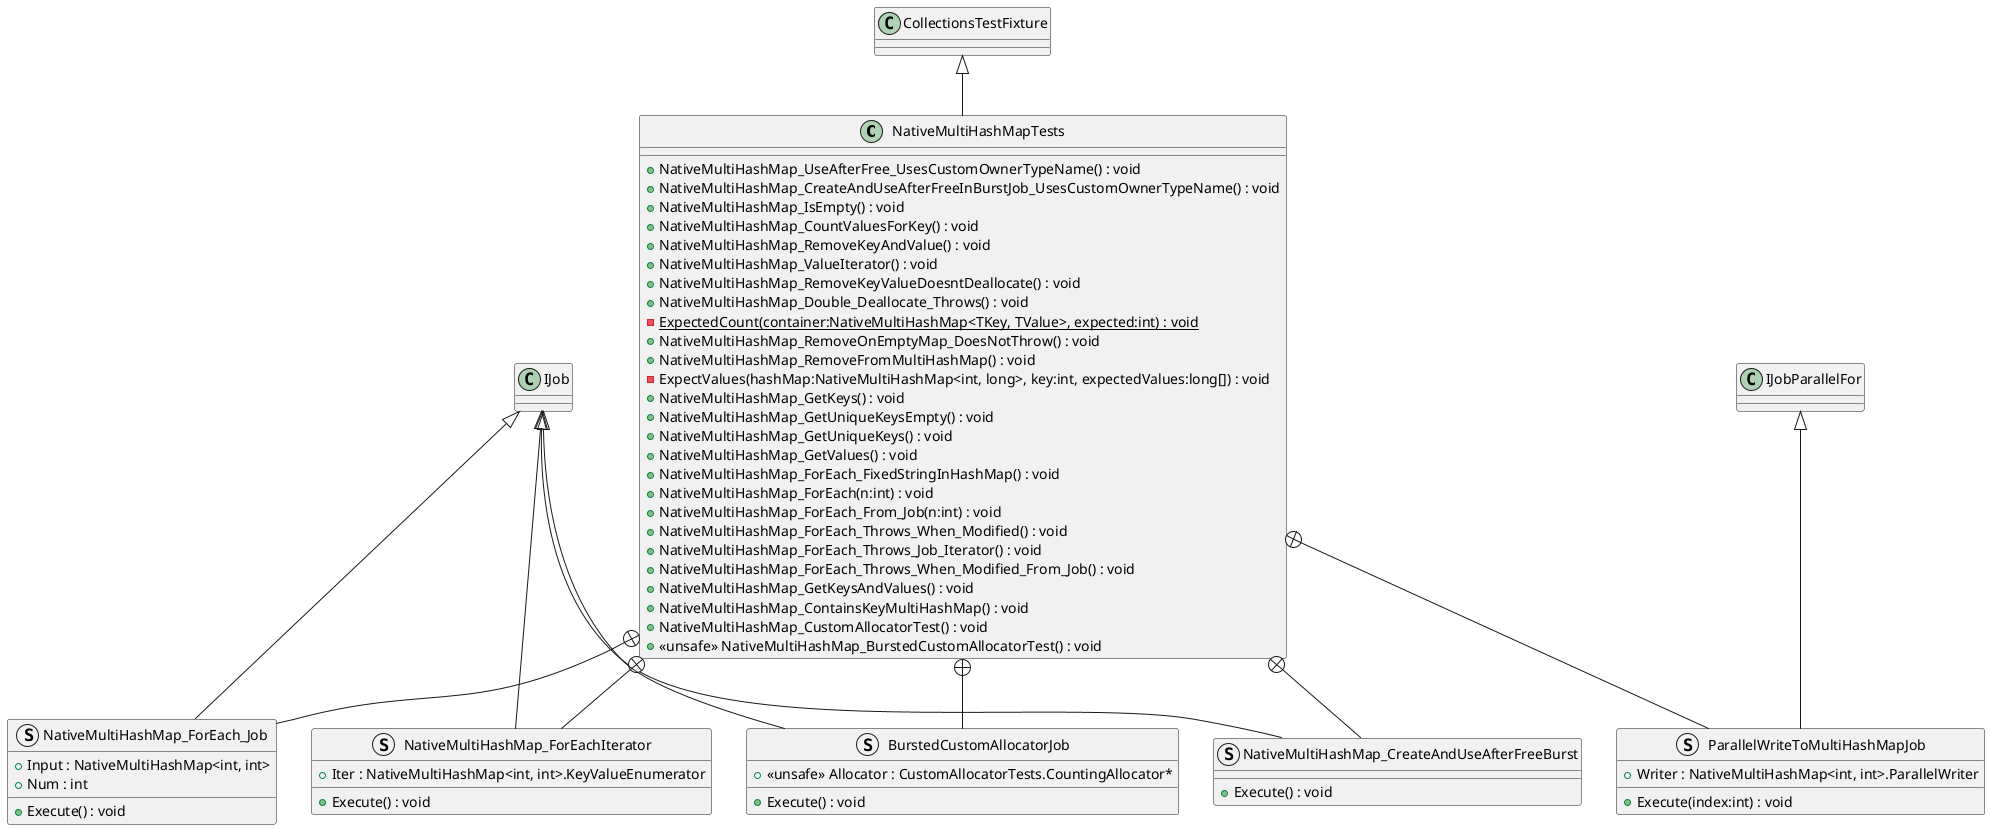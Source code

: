@startuml
class NativeMultiHashMapTests {
    + NativeMultiHashMap_UseAfterFree_UsesCustomOwnerTypeName() : void
    + NativeMultiHashMap_CreateAndUseAfterFreeInBurstJob_UsesCustomOwnerTypeName() : void
    + NativeMultiHashMap_IsEmpty() : void
    + NativeMultiHashMap_CountValuesForKey() : void
    + NativeMultiHashMap_RemoveKeyAndValue() : void
    + NativeMultiHashMap_ValueIterator() : void
    + NativeMultiHashMap_RemoveKeyValueDoesntDeallocate() : void
    + NativeMultiHashMap_Double_Deallocate_Throws() : void
    {static} - ExpectedCount(container:NativeMultiHashMap<TKey, TValue>, expected:int) : void
    + NativeMultiHashMap_RemoveOnEmptyMap_DoesNotThrow() : void
    + NativeMultiHashMap_RemoveFromMultiHashMap() : void
    - ExpectValues(hashMap:NativeMultiHashMap<int, long>, key:int, expectedValues:long[]) : void
    + NativeMultiHashMap_GetKeys() : void
    + NativeMultiHashMap_GetUniqueKeysEmpty() : void
    + NativeMultiHashMap_GetUniqueKeys() : void
    + NativeMultiHashMap_GetValues() : void
    + NativeMultiHashMap_ForEach_FixedStringInHashMap() : void
    + NativeMultiHashMap_ForEach(n:int) : void
    + NativeMultiHashMap_ForEach_From_Job(n:int) : void
    + NativeMultiHashMap_ForEach_Throws_When_Modified() : void
    + NativeMultiHashMap_ForEach_Throws_Job_Iterator() : void
    + NativeMultiHashMap_ForEach_Throws_When_Modified_From_Job() : void
    + NativeMultiHashMap_GetKeysAndValues() : void
    + NativeMultiHashMap_ContainsKeyMultiHashMap() : void
    + NativeMultiHashMap_CustomAllocatorTest() : void
    + <<unsafe>> NativeMultiHashMap_BurstedCustomAllocatorTest() : void
}
struct NativeMultiHashMap_CreateAndUseAfterFreeBurst {
    + Execute() : void
}
struct NativeMultiHashMap_ForEach_Job {
    + Input : NativeMultiHashMap<int, int>
    + Num : int
    + Execute() : void
}
struct NativeMultiHashMap_ForEachIterator {
    + Iter : NativeMultiHashMap<int, int>.KeyValueEnumerator
    + Execute() : void
}
struct ParallelWriteToMultiHashMapJob {
    + Writer : NativeMultiHashMap<int, int>.ParallelWriter
    + Execute(index:int) : void
}
struct BurstedCustomAllocatorJob {
    + <<unsafe>> Allocator : CustomAllocatorTests.CountingAllocator*
    + Execute() : void
}
CollectionsTestFixture <|-- NativeMultiHashMapTests
NativeMultiHashMapTests +-- NativeMultiHashMap_CreateAndUseAfterFreeBurst
IJob <|-- NativeMultiHashMap_CreateAndUseAfterFreeBurst
NativeMultiHashMapTests +-- NativeMultiHashMap_ForEach_Job
IJob <|-- NativeMultiHashMap_ForEach_Job
NativeMultiHashMapTests +-- NativeMultiHashMap_ForEachIterator
IJob <|-- NativeMultiHashMap_ForEachIterator
NativeMultiHashMapTests +-- ParallelWriteToMultiHashMapJob
IJobParallelFor <|-- ParallelWriteToMultiHashMapJob
NativeMultiHashMapTests +-- BurstedCustomAllocatorJob
IJob <|-- BurstedCustomAllocatorJob
@enduml
